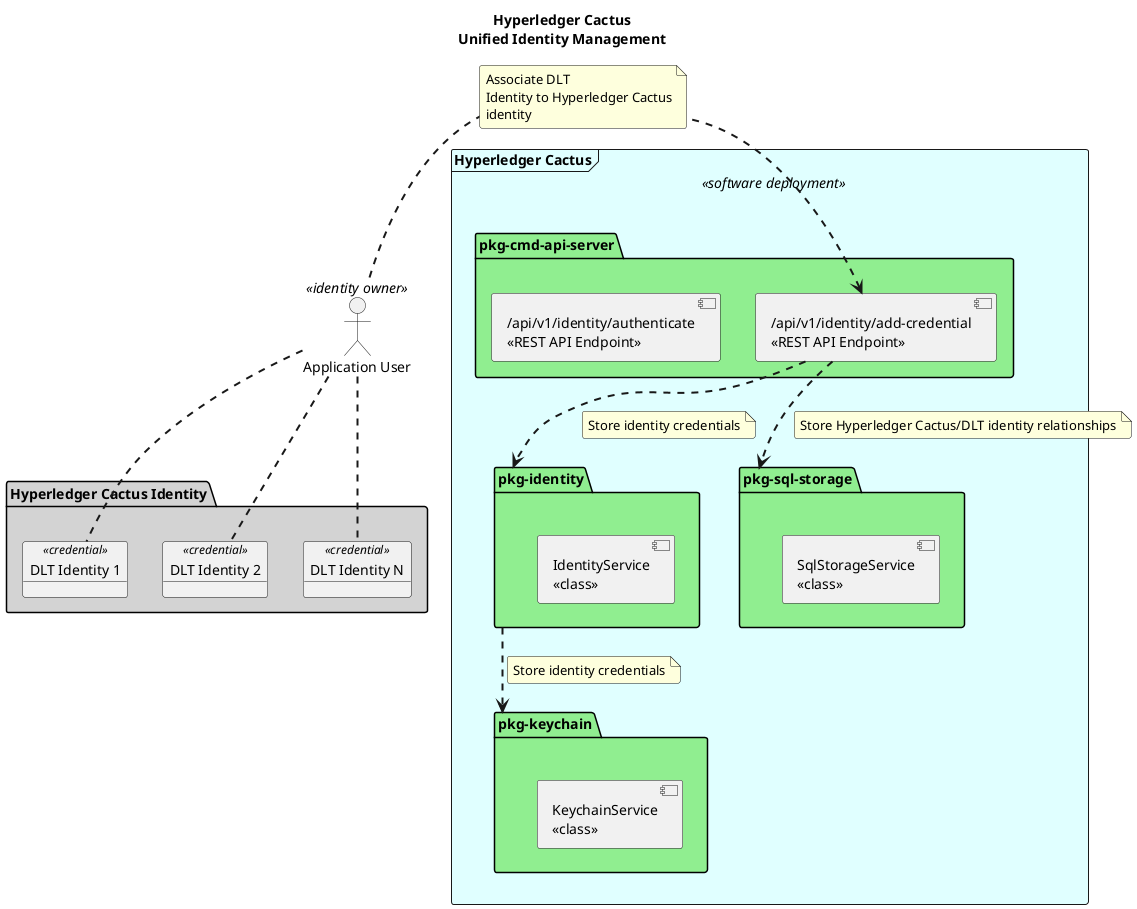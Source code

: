 @startuml Unified Identity Management
title Hyperledger Cactus\nUnified Identity Management

' left to right direction

' skinparam Linetype ortho
skinparam sequenceArrowThickness 2
skinparam roundcorner 5
skinparam maxmessagesize 30
skinparam sequenceParticipant underline

allow_mixing

package "Hyperledger Cactus Identity" as cactusidentity #LightGray {
  object "DLT Identity 1" as dlti1 <<credential>>
  object "DLT Identity 2" as dlti2 <<credential>>
  object "DLT Identity N" as dltin <<credential>>
}

actor "Application User" as actor1 <<identity owner>>

frame "Hyperledger Cactus" <<software deployment>> #LightCyan {

  package "pkg-cmd-api-server" as pkgcmdapiserver #LightGreen {
    component "/api/v1/identity/authenticate\n<<REST API Endpoint>>" as authenticateendpoint
    component "/api/v1/identity/add-credential\n<<REST API Endpoint>>" as addcredentialendpoint
  }

  package "pkg-identity" as pkgidentity #LightGreen {
    component "IdentityService\n<<class>>" as identityservice
  }

  package "pkg-sql-storage" as pkgsqlstorage #LightGreen {
    component "SqlStorageService\n<<class>>" as sqlstorageservice
  }

  package "pkg-keychain" as pkgkeychain #LightGreen {
    component "KeychainService\n<<class>>" as keychainservice
  }
}

actor1 .down. dlti1
actor1 .down. dlti2
actor1 .down. dltin

actor1 .right.> addcredentialendpoint
note on link: Associate DLT\nIdentity to Hyperledger Cactus\nidentity

addcredentialendpoint ..> pkgidentity
note on link: Store identity credentials

pkgidentity ..> pkgkeychain
note on link: Store identity credentials

addcredentialendpoint ..> pkgsqlstorage
note on link: Store Hyperledger Cactus/DLT identity relationships

@enduml
